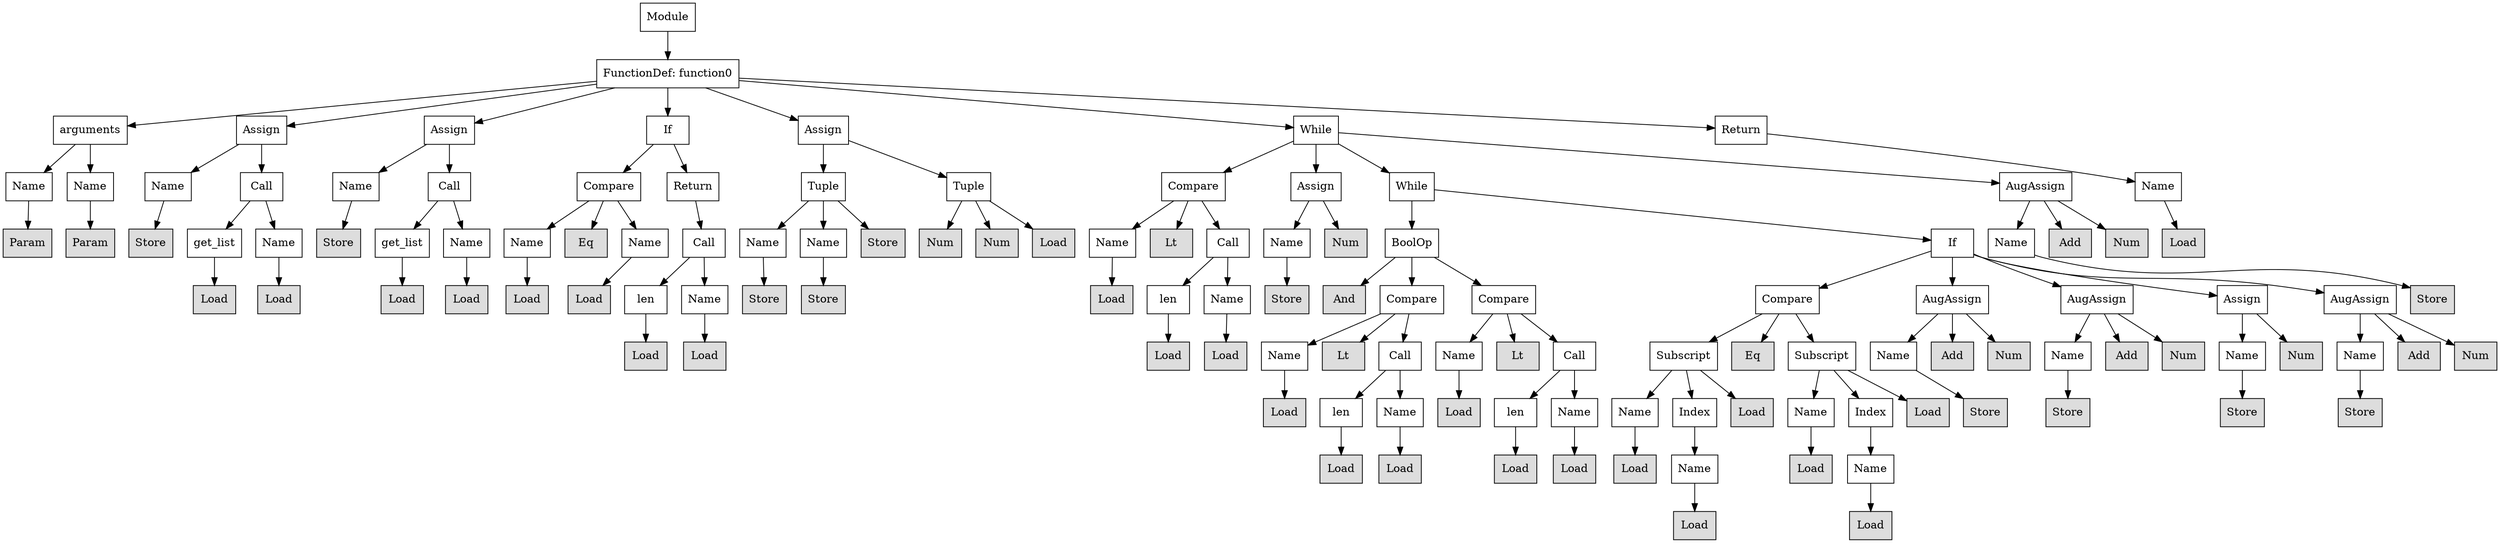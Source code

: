 digraph G {
n0 [shape=rect, label="Module"];
n1 [shape=rect, label="FunctionDef: function0"];
n2 [shape=rect, label="arguments"];
n3 [shape=rect, label="Assign"];
n4 [shape=rect, label="Assign"];
n5 [shape=rect, label="If"];
n6 [shape=rect, label="Assign"];
n7 [shape=rect, label="While"];
n8 [shape=rect, label="Return"];
n9 [shape=rect, label="Name"];
n10 [shape=rect, label="Name"];
n11 [shape=rect, label="Name"];
n12 [shape=rect, label="Call"];
n13 [shape=rect, label="Name"];
n14 [shape=rect, label="Call"];
n15 [shape=rect, label="Compare"];
n16 [shape=rect, label="Return"];
n17 [shape=rect, label="Tuple"];
n18 [shape=rect, label="Tuple"];
n19 [shape=rect, label="Compare"];
n20 [shape=rect, label="Assign"];
n21 [shape=rect, label="While"];
n22 [shape=rect, label="AugAssign"];
n23 [shape=rect, label="Name"];
n24 [shape=rect, label="Param" style="filled" fillcolor="#dddddd"];
n25 [shape=rect, label="Param" style="filled" fillcolor="#dddddd"];
n26 [shape=rect, label="Store" style="filled" fillcolor="#dddddd"];
n27 [shape=rect, label="get_list"];
n28 [shape=rect, label="Name"];
n29 [shape=rect, label="Store" style="filled" fillcolor="#dddddd"];
n30 [shape=rect, label="get_list"];
n31 [shape=rect, label="Name"];
n32 [shape=rect, label="Name"];
n33 [shape=rect, label="Eq" style="filled" fillcolor="#dddddd"];
n34 [shape=rect, label="Name"];
n35 [shape=rect, label="Call"];
n36 [shape=rect, label="Name"];
n37 [shape=rect, label="Name"];
n38 [shape=rect, label="Store" style="filled" fillcolor="#dddddd"];
n39 [shape=rect, label="Num" style="filled" fillcolor="#dddddd"];
n40 [shape=rect, label="Num" style="filled" fillcolor="#dddddd"];
n41 [shape=rect, label="Load" style="filled" fillcolor="#dddddd"];
n42 [shape=rect, label="Name"];
n43 [shape=rect, label="Lt" style="filled" fillcolor="#dddddd"];
n44 [shape=rect, label="Call"];
n45 [shape=rect, label="Name"];
n46 [shape=rect, label="Num" style="filled" fillcolor="#dddddd"];
n47 [shape=rect, label="BoolOp"];
n48 [shape=rect, label="If"];
n49 [shape=rect, label="Name"];
n50 [shape=rect, label="Add" style="filled" fillcolor="#dddddd"];
n51 [shape=rect, label="Num" style="filled" fillcolor="#dddddd"];
n52 [shape=rect, label="Load" style="filled" fillcolor="#dddddd"];
n53 [shape=rect, label="Load" style="filled" fillcolor="#dddddd"];
n54 [shape=rect, label="Load" style="filled" fillcolor="#dddddd"];
n55 [shape=rect, label="Load" style="filled" fillcolor="#dddddd"];
n56 [shape=rect, label="Load" style="filled" fillcolor="#dddddd"];
n57 [shape=rect, label="Load" style="filled" fillcolor="#dddddd"];
n58 [shape=rect, label="Load" style="filled" fillcolor="#dddddd"];
n59 [shape=rect, label="len"];
n60 [shape=rect, label="Name"];
n61 [shape=rect, label="Store" style="filled" fillcolor="#dddddd"];
n62 [shape=rect, label="Store" style="filled" fillcolor="#dddddd"];
n63 [shape=rect, label="Load" style="filled" fillcolor="#dddddd"];
n64 [shape=rect, label="len"];
n65 [shape=rect, label="Name"];
n66 [shape=rect, label="Store" style="filled" fillcolor="#dddddd"];
n67 [shape=rect, label="And" style="filled" fillcolor="#dddddd"];
n68 [shape=rect, label="Compare"];
n69 [shape=rect, label="Compare"];
n70 [shape=rect, label="Compare"];
n71 [shape=rect, label="AugAssign"];
n72 [shape=rect, label="AugAssign"];
n73 [shape=rect, label="Assign"];
n74 [shape=rect, label="AugAssign"];
n75 [shape=rect, label="Store" style="filled" fillcolor="#dddddd"];
n76 [shape=rect, label="Load" style="filled" fillcolor="#dddddd"];
n77 [shape=rect, label="Load" style="filled" fillcolor="#dddddd"];
n78 [shape=rect, label="Load" style="filled" fillcolor="#dddddd"];
n79 [shape=rect, label="Load" style="filled" fillcolor="#dddddd"];
n80 [shape=rect, label="Name"];
n81 [shape=rect, label="Lt" style="filled" fillcolor="#dddddd"];
n82 [shape=rect, label="Call"];
n83 [shape=rect, label="Name"];
n84 [shape=rect, label="Lt" style="filled" fillcolor="#dddddd"];
n85 [shape=rect, label="Call"];
n86 [shape=rect, label="Subscript"];
n87 [shape=rect, label="Eq" style="filled" fillcolor="#dddddd"];
n88 [shape=rect, label="Subscript"];
n89 [shape=rect, label="Name"];
n90 [shape=rect, label="Add" style="filled" fillcolor="#dddddd"];
n91 [shape=rect, label="Num" style="filled" fillcolor="#dddddd"];
n92 [shape=rect, label="Name"];
n93 [shape=rect, label="Add" style="filled" fillcolor="#dddddd"];
n94 [shape=rect, label="Num" style="filled" fillcolor="#dddddd"];
n95 [shape=rect, label="Name"];
n96 [shape=rect, label="Num" style="filled" fillcolor="#dddddd"];
n97 [shape=rect, label="Name"];
n98 [shape=rect, label="Add" style="filled" fillcolor="#dddddd"];
n99 [shape=rect, label="Num" style="filled" fillcolor="#dddddd"];
n100 [shape=rect, label="Load" style="filled" fillcolor="#dddddd"];
n101 [shape=rect, label="len"];
n102 [shape=rect, label="Name"];
n103 [shape=rect, label="Load" style="filled" fillcolor="#dddddd"];
n104 [shape=rect, label="len"];
n105 [shape=rect, label="Name"];
n106 [shape=rect, label="Name"];
n107 [shape=rect, label="Index"];
n108 [shape=rect, label="Load" style="filled" fillcolor="#dddddd"];
n109 [shape=rect, label="Name"];
n110 [shape=rect, label="Index"];
n111 [shape=rect, label="Load" style="filled" fillcolor="#dddddd"];
n112 [shape=rect, label="Store" style="filled" fillcolor="#dddddd"];
n113 [shape=rect, label="Store" style="filled" fillcolor="#dddddd"];
n114 [shape=rect, label="Store" style="filled" fillcolor="#dddddd"];
n115 [shape=rect, label="Store" style="filled" fillcolor="#dddddd"];
n116 [shape=rect, label="Load" style="filled" fillcolor="#dddddd"];
n117 [shape=rect, label="Load" style="filled" fillcolor="#dddddd"];
n118 [shape=rect, label="Load" style="filled" fillcolor="#dddddd"];
n119 [shape=rect, label="Load" style="filled" fillcolor="#dddddd"];
n120 [shape=rect, label="Load" style="filled" fillcolor="#dddddd"];
n121 [shape=rect, label="Name"];
n122 [shape=rect, label="Load" style="filled" fillcolor="#dddddd"];
n123 [shape=rect, label="Name"];
n124 [shape=rect, label="Load" style="filled" fillcolor="#dddddd"];
n125 [shape=rect, label="Load" style="filled" fillcolor="#dddddd"];
n0 -> n1;
n1 -> n2;
n1 -> n3;
n1 -> n4;
n1 -> n5;
n1 -> n6;
n1 -> n7;
n1 -> n8;
n2 -> n9;
n2 -> n10;
n3 -> n11;
n3 -> n12;
n4 -> n13;
n4 -> n14;
n5 -> n15;
n5 -> n16;
n6 -> n17;
n6 -> n18;
n7 -> n19;
n7 -> n20;
n7 -> n21;
n7 -> n22;
n8 -> n23;
n9 -> n24;
n10 -> n25;
n11 -> n26;
n12 -> n27;
n12 -> n28;
n13 -> n29;
n14 -> n30;
n14 -> n31;
n15 -> n32;
n15 -> n33;
n15 -> n34;
n16 -> n35;
n17 -> n36;
n17 -> n37;
n17 -> n38;
n18 -> n39;
n18 -> n40;
n18 -> n41;
n19 -> n42;
n19 -> n43;
n19 -> n44;
n20 -> n45;
n20 -> n46;
n21 -> n47;
n21 -> n48;
n22 -> n49;
n22 -> n50;
n22 -> n51;
n23 -> n52;
n27 -> n53;
n28 -> n54;
n30 -> n55;
n31 -> n56;
n32 -> n57;
n34 -> n58;
n35 -> n59;
n35 -> n60;
n36 -> n61;
n37 -> n62;
n42 -> n63;
n44 -> n64;
n44 -> n65;
n45 -> n66;
n47 -> n67;
n47 -> n68;
n47 -> n69;
n48 -> n70;
n48 -> n71;
n48 -> n72;
n48 -> n73;
n48 -> n74;
n49 -> n75;
n59 -> n76;
n60 -> n77;
n64 -> n78;
n65 -> n79;
n68 -> n80;
n68 -> n81;
n68 -> n82;
n69 -> n83;
n69 -> n84;
n69 -> n85;
n70 -> n86;
n70 -> n87;
n70 -> n88;
n71 -> n89;
n71 -> n90;
n71 -> n91;
n72 -> n92;
n72 -> n93;
n72 -> n94;
n73 -> n95;
n73 -> n96;
n74 -> n97;
n74 -> n98;
n74 -> n99;
n80 -> n100;
n82 -> n101;
n82 -> n102;
n83 -> n103;
n85 -> n104;
n85 -> n105;
n86 -> n106;
n86 -> n107;
n86 -> n108;
n88 -> n109;
n88 -> n110;
n88 -> n111;
n89 -> n112;
n92 -> n113;
n95 -> n114;
n97 -> n115;
n101 -> n116;
n102 -> n117;
n104 -> n118;
n105 -> n119;
n106 -> n120;
n107 -> n121;
n109 -> n122;
n110 -> n123;
n121 -> n124;
n123 -> n125;
}
